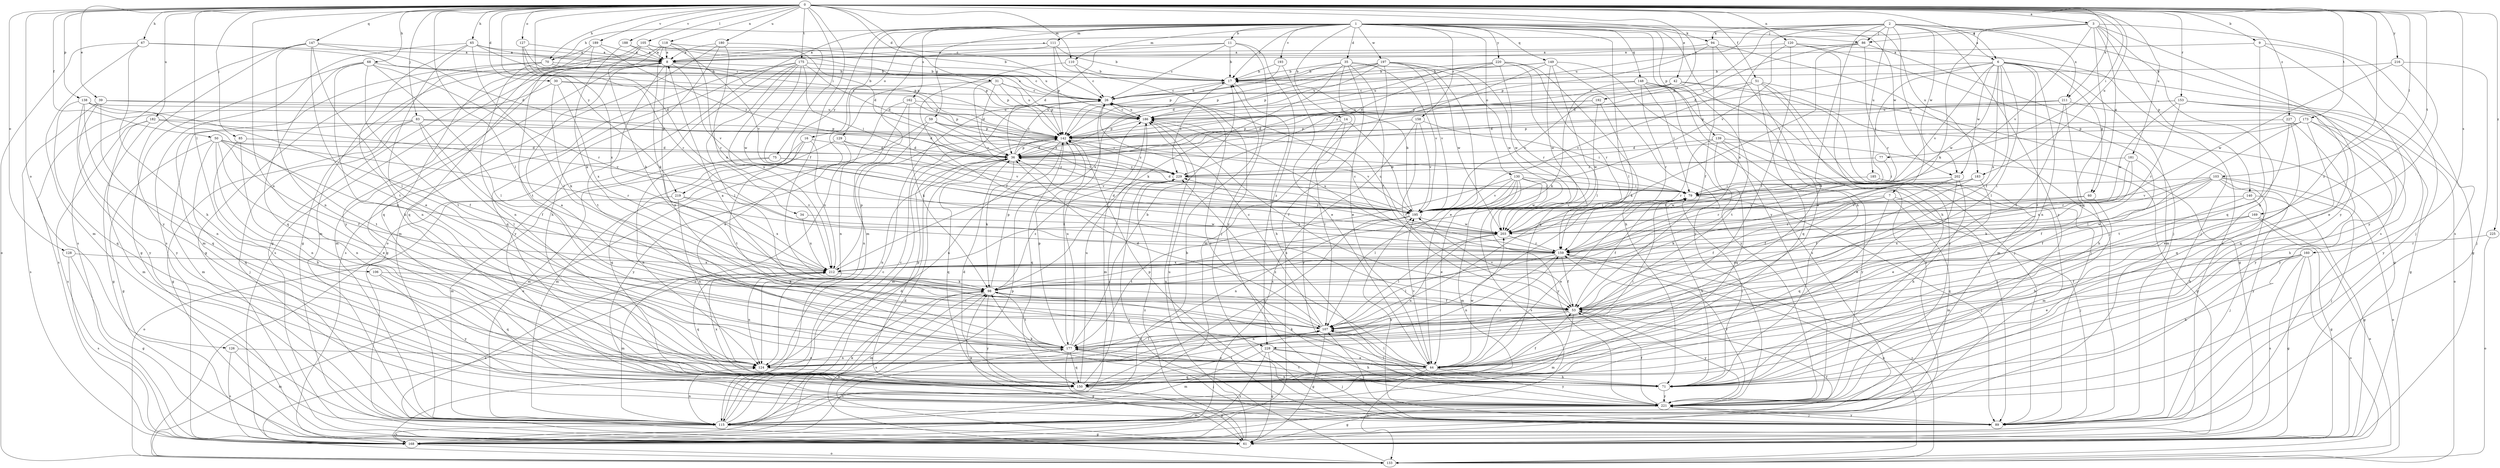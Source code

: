 strict digraph  {
0;
1;
2;
3;
6;
7;
8;
9;
11;
14;
16;
17;
26;
30;
31;
34;
35;
36;
39;
42;
44;
50;
51;
53;
59;
60;
61;
65;
67;
68;
70;
71;
75;
77;
79;
83;
85;
86;
89;
94;
98;
103;
105;
106;
107;
110;
111;
115;
118;
120;
124;
126;
127;
128;
129;
130;
133;
138;
139;
140;
142;
147;
148;
149;
150;
153;
158;
159;
160;
162;
168;
169;
173;
175;
177;
180;
181;
182;
183;
185;
186;
188;
189;
192;
193;
195;
197;
202;
203;
211;
212;
216;
219;
220;
221;
225;
227;
228;
229;
0 -> 3  [label=a];
0 -> 6  [label=a];
0 -> 9  [label=b];
0 -> 26  [label=c];
0 -> 30  [label=d];
0 -> 31  [label=d];
0 -> 34  [label=d];
0 -> 39  [label=e];
0 -> 42  [label=e];
0 -> 50  [label=f];
0 -> 51  [label=f];
0 -> 53  [label=f];
0 -> 65  [label=h];
0 -> 67  [label=h];
0 -> 68  [label=h];
0 -> 70  [label=h];
0 -> 75  [label=i];
0 -> 77  [label=i];
0 -> 83  [label=j];
0 -> 85  [label=j];
0 -> 103  [label=l];
0 -> 105  [label=l];
0 -> 106  [label=l];
0 -> 107  [label=l];
0 -> 110  [label=m];
0 -> 118  [label=n];
0 -> 120  [label=n];
0 -> 124  [label=n];
0 -> 126  [label=o];
0 -> 127  [label=o];
0 -> 128  [label=o];
0 -> 138  [label=p];
0 -> 147  [label=q];
0 -> 153  [label=r];
0 -> 160  [label=s];
0 -> 169  [label=t];
0 -> 173  [label=t];
0 -> 175  [label=t];
0 -> 180  [label=u];
0 -> 181  [label=u];
0 -> 182  [label=u];
0 -> 183  [label=u];
0 -> 188  [label=v];
0 -> 189  [label=v];
0 -> 192  [label=v];
0 -> 211  [label=x];
0 -> 216  [label=y];
0 -> 219  [label=y];
0 -> 225  [label=z];
0 -> 227  [label=z];
0 -> 228  [label=z];
1 -> 11  [label=b];
1 -> 14  [label=b];
1 -> 16  [label=b];
1 -> 17  [label=b];
1 -> 35  [label=d];
1 -> 59  [label=g];
1 -> 70  [label=h];
1 -> 71  [label=h];
1 -> 86  [label=j];
1 -> 94  [label=k];
1 -> 107  [label=l];
1 -> 110  [label=m];
1 -> 111  [label=m];
1 -> 129  [label=o];
1 -> 130  [label=o];
1 -> 133  [label=o];
1 -> 139  [label=p];
1 -> 148  [label=q];
1 -> 149  [label=q];
1 -> 158  [label=r];
1 -> 162  [label=s];
1 -> 183  [label=u];
1 -> 193  [label=v];
1 -> 197  [label=w];
1 -> 202  [label=w];
1 -> 219  [label=y];
1 -> 220  [label=y];
1 -> 221  [label=y];
2 -> 6  [label=a];
2 -> 7  [label=a];
2 -> 36  [label=d];
2 -> 86  [label=j];
2 -> 94  [label=k];
2 -> 168  [label=s];
2 -> 177  [label=t];
2 -> 185  [label=u];
2 -> 186  [label=u];
2 -> 195  [label=v];
2 -> 202  [label=w];
2 -> 211  [label=x];
2 -> 221  [label=y];
3 -> 8  [label=a];
3 -> 60  [label=g];
3 -> 71  [label=h];
3 -> 86  [label=j];
3 -> 98  [label=k];
3 -> 140  [label=p];
3 -> 150  [label=q];
3 -> 168  [label=s];
3 -> 195  [label=v];
3 -> 221  [label=y];
6 -> 17  [label=b];
6 -> 36  [label=d];
6 -> 53  [label=f];
6 -> 60  [label=g];
6 -> 61  [label=g];
6 -> 79  [label=i];
6 -> 107  [label=l];
6 -> 115  [label=m];
6 -> 124  [label=n];
6 -> 177  [label=t];
6 -> 195  [label=v];
6 -> 202  [label=w];
6 -> 203  [label=w];
6 -> 212  [label=x];
7 -> 53  [label=f];
7 -> 89  [label=j];
7 -> 98  [label=k];
7 -> 115  [label=m];
7 -> 150  [label=q];
7 -> 195  [label=v];
8 -> 17  [label=b];
8 -> 26  [label=c];
8 -> 61  [label=g];
8 -> 115  [label=m];
8 -> 168  [label=s];
8 -> 177  [label=t];
8 -> 195  [label=v];
8 -> 228  [label=z];
9 -> 8  [label=a];
9 -> 89  [label=j];
9 -> 150  [label=q];
9 -> 221  [label=y];
11 -> 8  [label=a];
11 -> 17  [label=b];
11 -> 26  [label=c];
11 -> 36  [label=d];
11 -> 89  [label=j];
11 -> 228  [label=z];
14 -> 107  [label=l];
14 -> 142  [label=p];
14 -> 195  [label=v];
14 -> 221  [label=y];
16 -> 36  [label=d];
16 -> 115  [label=m];
16 -> 150  [label=q];
16 -> 177  [label=t];
16 -> 212  [label=x];
17 -> 26  [label=c];
17 -> 71  [label=h];
17 -> 229  [label=z];
26 -> 17  [label=b];
26 -> 177  [label=t];
26 -> 186  [label=u];
30 -> 26  [label=c];
30 -> 98  [label=k];
30 -> 142  [label=p];
30 -> 168  [label=s];
30 -> 212  [label=x];
31 -> 26  [label=c];
31 -> 36  [label=d];
31 -> 44  [label=e];
31 -> 142  [label=p];
31 -> 186  [label=u];
31 -> 195  [label=v];
34 -> 203  [label=w];
34 -> 212  [label=x];
35 -> 17  [label=b];
35 -> 44  [label=e];
35 -> 53  [label=f];
35 -> 98  [label=k];
35 -> 115  [label=m];
35 -> 142  [label=p];
35 -> 195  [label=v];
35 -> 203  [label=w];
36 -> 26  [label=c];
36 -> 98  [label=k];
36 -> 124  [label=n];
36 -> 142  [label=p];
36 -> 150  [label=q];
36 -> 229  [label=z];
39 -> 142  [label=p];
39 -> 150  [label=q];
39 -> 168  [label=s];
39 -> 186  [label=u];
39 -> 221  [label=y];
42 -> 26  [label=c];
42 -> 61  [label=g];
42 -> 89  [label=j];
42 -> 142  [label=p];
42 -> 177  [label=t];
42 -> 195  [label=v];
44 -> 71  [label=h];
44 -> 79  [label=i];
44 -> 98  [label=k];
44 -> 107  [label=l];
44 -> 133  [label=o];
44 -> 150  [label=q];
44 -> 159  [label=r];
44 -> 195  [label=v];
44 -> 203  [label=w];
44 -> 221  [label=y];
44 -> 229  [label=z];
50 -> 36  [label=d];
50 -> 44  [label=e];
50 -> 53  [label=f];
50 -> 61  [label=g];
50 -> 124  [label=n];
50 -> 150  [label=q];
50 -> 159  [label=r];
50 -> 212  [label=x];
51 -> 26  [label=c];
51 -> 61  [label=g];
51 -> 115  [label=m];
51 -> 150  [label=q];
51 -> 195  [label=v];
51 -> 221  [label=y];
53 -> 107  [label=l];
53 -> 115  [label=m];
53 -> 124  [label=n];
53 -> 195  [label=v];
53 -> 221  [label=y];
59 -> 124  [label=n];
59 -> 133  [label=o];
59 -> 142  [label=p];
59 -> 195  [label=v];
59 -> 229  [label=z];
60 -> 71  [label=h];
60 -> 159  [label=r];
60 -> 195  [label=v];
61 -> 53  [label=f];
61 -> 142  [label=p];
61 -> 186  [label=u];
61 -> 212  [label=x];
61 -> 229  [label=z];
65 -> 8  [label=a];
65 -> 26  [label=c];
65 -> 44  [label=e];
65 -> 71  [label=h];
65 -> 107  [label=l];
65 -> 142  [label=p];
65 -> 168  [label=s];
67 -> 8  [label=a];
67 -> 71  [label=h];
67 -> 115  [label=m];
67 -> 133  [label=o];
67 -> 142  [label=p];
68 -> 17  [label=b];
68 -> 61  [label=g];
68 -> 107  [label=l];
68 -> 124  [label=n];
68 -> 150  [label=q];
68 -> 159  [label=r];
68 -> 177  [label=t];
70 -> 17  [label=b];
70 -> 61  [label=g];
70 -> 115  [label=m];
70 -> 124  [label=n];
70 -> 142  [label=p];
71 -> 26  [label=c];
71 -> 79  [label=i];
71 -> 98  [label=k];
71 -> 107  [label=l];
71 -> 177  [label=t];
71 -> 221  [label=y];
75 -> 115  [label=m];
75 -> 124  [label=n];
75 -> 195  [label=v];
75 -> 229  [label=z];
77 -> 79  [label=i];
77 -> 229  [label=z];
79 -> 36  [label=d];
79 -> 44  [label=e];
79 -> 53  [label=f];
79 -> 71  [label=h];
79 -> 89  [label=j];
79 -> 195  [label=v];
83 -> 36  [label=d];
83 -> 53  [label=f];
83 -> 61  [label=g];
83 -> 89  [label=j];
83 -> 107  [label=l];
83 -> 115  [label=m];
83 -> 142  [label=p];
85 -> 36  [label=d];
85 -> 71  [label=h];
85 -> 124  [label=n];
86 -> 8  [label=a];
86 -> 36  [label=d];
86 -> 89  [label=j];
86 -> 159  [label=r];
86 -> 195  [label=v];
89 -> 98  [label=k];
89 -> 107  [label=l];
89 -> 186  [label=u];
89 -> 195  [label=v];
89 -> 221  [label=y];
94 -> 8  [label=a];
94 -> 44  [label=e];
94 -> 53  [label=f];
94 -> 89  [label=j];
94 -> 142  [label=p];
98 -> 53  [label=f];
98 -> 115  [label=m];
98 -> 142  [label=p];
98 -> 168  [label=s];
98 -> 177  [label=t];
98 -> 221  [label=y];
98 -> 229  [label=z];
103 -> 53  [label=f];
103 -> 71  [label=h];
103 -> 79  [label=i];
103 -> 89  [label=j];
103 -> 98  [label=k];
103 -> 133  [label=o];
103 -> 195  [label=v];
103 -> 203  [label=w];
103 -> 221  [label=y];
105 -> 8  [label=a];
105 -> 17  [label=b];
105 -> 61  [label=g];
105 -> 98  [label=k];
105 -> 115  [label=m];
105 -> 186  [label=u];
106 -> 98  [label=k];
106 -> 150  [label=q];
106 -> 221  [label=y];
107 -> 8  [label=a];
107 -> 26  [label=c];
107 -> 36  [label=d];
107 -> 61  [label=g];
107 -> 177  [label=t];
110 -> 17  [label=b];
110 -> 26  [label=c];
110 -> 53  [label=f];
111 -> 8  [label=a];
111 -> 17  [label=b];
111 -> 115  [label=m];
111 -> 142  [label=p];
111 -> 221  [label=y];
115 -> 17  [label=b];
115 -> 26  [label=c];
115 -> 36  [label=d];
115 -> 61  [label=g];
115 -> 98  [label=k];
115 -> 124  [label=n];
115 -> 168  [label=s];
118 -> 8  [label=a];
118 -> 36  [label=d];
118 -> 98  [label=k];
118 -> 150  [label=q];
118 -> 159  [label=r];
118 -> 195  [label=v];
118 -> 221  [label=y];
120 -> 8  [label=a];
120 -> 71  [label=h];
120 -> 89  [label=j];
120 -> 107  [label=l];
120 -> 168  [label=s];
120 -> 212  [label=x];
124 -> 71  [label=h];
126 -> 44  [label=e];
126 -> 115  [label=m];
126 -> 168  [label=s];
127 -> 8  [label=a];
127 -> 142  [label=p];
127 -> 159  [label=r];
127 -> 212  [label=x];
128 -> 61  [label=g];
128 -> 168  [label=s];
128 -> 212  [label=x];
129 -> 36  [label=d];
129 -> 115  [label=m];
129 -> 195  [label=v];
129 -> 221  [label=y];
130 -> 44  [label=e];
130 -> 79  [label=i];
130 -> 107  [label=l];
130 -> 115  [label=m];
130 -> 168  [label=s];
130 -> 195  [label=v];
130 -> 203  [label=w];
130 -> 212  [label=x];
130 -> 221  [label=y];
133 -> 98  [label=k];
133 -> 159  [label=r];
133 -> 229  [label=z];
138 -> 53  [label=f];
138 -> 124  [label=n];
138 -> 150  [label=q];
138 -> 177  [label=t];
138 -> 186  [label=u];
138 -> 221  [label=y];
139 -> 36  [label=d];
139 -> 61  [label=g];
139 -> 89  [label=j];
139 -> 150  [label=q];
139 -> 159  [label=r];
139 -> 221  [label=y];
140 -> 61  [label=g];
140 -> 89  [label=j];
140 -> 150  [label=q];
140 -> 195  [label=v];
142 -> 36  [label=d];
142 -> 115  [label=m];
142 -> 124  [label=n];
142 -> 150  [label=q];
142 -> 195  [label=v];
142 -> 229  [label=z];
147 -> 8  [label=a];
147 -> 36  [label=d];
147 -> 107  [label=l];
147 -> 124  [label=n];
147 -> 168  [label=s];
147 -> 177  [label=t];
147 -> 221  [label=y];
148 -> 26  [label=c];
148 -> 79  [label=i];
148 -> 89  [label=j];
148 -> 98  [label=k];
148 -> 159  [label=r];
148 -> 168  [label=s];
148 -> 221  [label=y];
149 -> 17  [label=b];
149 -> 107  [label=l];
149 -> 142  [label=p];
149 -> 168  [label=s];
149 -> 203  [label=w];
149 -> 221  [label=y];
149 -> 229  [label=z];
150 -> 36  [label=d];
150 -> 53  [label=f];
150 -> 61  [label=g];
150 -> 107  [label=l];
150 -> 142  [label=p];
150 -> 186  [label=u];
150 -> 212  [label=x];
150 -> 229  [label=z];
153 -> 133  [label=o];
153 -> 142  [label=p];
153 -> 150  [label=q];
153 -> 159  [label=r];
153 -> 186  [label=u];
153 -> 203  [label=w];
153 -> 221  [label=y];
158 -> 53  [label=f];
158 -> 79  [label=i];
158 -> 142  [label=p];
158 -> 168  [label=s];
158 -> 195  [label=v];
159 -> 26  [label=c];
159 -> 53  [label=f];
159 -> 107  [label=l];
159 -> 124  [label=n];
159 -> 133  [label=o];
159 -> 186  [label=u];
159 -> 212  [label=x];
160 -> 44  [label=e];
160 -> 53  [label=f];
160 -> 61  [label=g];
160 -> 71  [label=h];
160 -> 133  [label=o];
160 -> 168  [label=s];
160 -> 212  [label=x];
162 -> 79  [label=i];
162 -> 98  [label=k];
162 -> 124  [label=n];
162 -> 133  [label=o];
162 -> 186  [label=u];
168 -> 26  [label=c];
168 -> 36  [label=d];
168 -> 133  [label=o];
168 -> 177  [label=t];
169 -> 61  [label=g];
169 -> 107  [label=l];
169 -> 133  [label=o];
169 -> 203  [label=w];
169 -> 212  [label=x];
173 -> 71  [label=h];
173 -> 107  [label=l];
173 -> 142  [label=p];
173 -> 150  [label=q];
173 -> 221  [label=y];
173 -> 229  [label=z];
175 -> 17  [label=b];
175 -> 36  [label=d];
175 -> 79  [label=i];
175 -> 107  [label=l];
175 -> 150  [label=q];
175 -> 168  [label=s];
175 -> 203  [label=w];
175 -> 212  [label=x];
175 -> 221  [label=y];
177 -> 8  [label=a];
177 -> 17  [label=b];
177 -> 44  [label=e];
177 -> 61  [label=g];
177 -> 89  [label=j];
177 -> 107  [label=l];
177 -> 124  [label=n];
177 -> 142  [label=p];
177 -> 150  [label=q];
177 -> 186  [label=u];
180 -> 8  [label=a];
180 -> 71  [label=h];
180 -> 115  [label=m];
180 -> 195  [label=v];
180 -> 212  [label=x];
181 -> 53  [label=f];
181 -> 159  [label=r];
181 -> 212  [label=x];
181 -> 229  [label=z];
182 -> 61  [label=g];
182 -> 115  [label=m];
182 -> 142  [label=p];
182 -> 168  [label=s];
182 -> 195  [label=v];
183 -> 44  [label=e];
183 -> 53  [label=f];
183 -> 79  [label=i];
183 -> 203  [label=w];
185 -> 79  [label=i];
185 -> 115  [label=m];
186 -> 26  [label=c];
186 -> 53  [label=f];
186 -> 115  [label=m];
186 -> 142  [label=p];
188 -> 8  [label=a];
188 -> 98  [label=k];
188 -> 186  [label=u];
189 -> 8  [label=a];
189 -> 61  [label=g];
189 -> 150  [label=q];
189 -> 177  [label=t];
189 -> 229  [label=z];
192 -> 36  [label=d];
192 -> 98  [label=k];
192 -> 186  [label=u];
192 -> 203  [label=w];
193 -> 17  [label=b];
193 -> 44  [label=e];
193 -> 212  [label=x];
195 -> 17  [label=b];
195 -> 79  [label=i];
195 -> 124  [label=n];
195 -> 150  [label=q];
195 -> 177  [label=t];
195 -> 203  [label=w];
197 -> 17  [label=b];
197 -> 36  [label=d];
197 -> 44  [label=e];
197 -> 142  [label=p];
197 -> 159  [label=r];
197 -> 168  [label=s];
197 -> 186  [label=u];
197 -> 195  [label=v];
197 -> 203  [label=w];
202 -> 44  [label=e];
202 -> 53  [label=f];
202 -> 71  [label=h];
202 -> 79  [label=i];
202 -> 159  [label=r];
203 -> 36  [label=d];
203 -> 107  [label=l];
203 -> 124  [label=n];
203 -> 159  [label=r];
203 -> 186  [label=u];
203 -> 229  [label=z];
211 -> 36  [label=d];
211 -> 53  [label=f];
211 -> 61  [label=g];
211 -> 71  [label=h];
211 -> 186  [label=u];
212 -> 98  [label=k];
212 -> 115  [label=m];
212 -> 124  [label=n];
212 -> 142  [label=p];
212 -> 150  [label=q];
216 -> 17  [label=b];
216 -> 44  [label=e];
216 -> 89  [label=j];
216 -> 203  [label=w];
219 -> 124  [label=n];
219 -> 133  [label=o];
219 -> 195  [label=v];
219 -> 212  [label=x];
220 -> 17  [label=b];
220 -> 36  [label=d];
220 -> 71  [label=h];
220 -> 150  [label=q];
220 -> 159  [label=r];
220 -> 186  [label=u];
220 -> 203  [label=w];
221 -> 53  [label=f];
221 -> 61  [label=g];
221 -> 89  [label=j];
221 -> 115  [label=m];
221 -> 142  [label=p];
221 -> 159  [label=r];
225 -> 133  [label=o];
225 -> 159  [label=r];
227 -> 44  [label=e];
227 -> 142  [label=p];
227 -> 177  [label=t];
227 -> 221  [label=y];
228 -> 44  [label=e];
228 -> 61  [label=g];
228 -> 71  [label=h];
228 -> 89  [label=j];
228 -> 115  [label=m];
228 -> 168  [label=s];
229 -> 79  [label=i];
}
